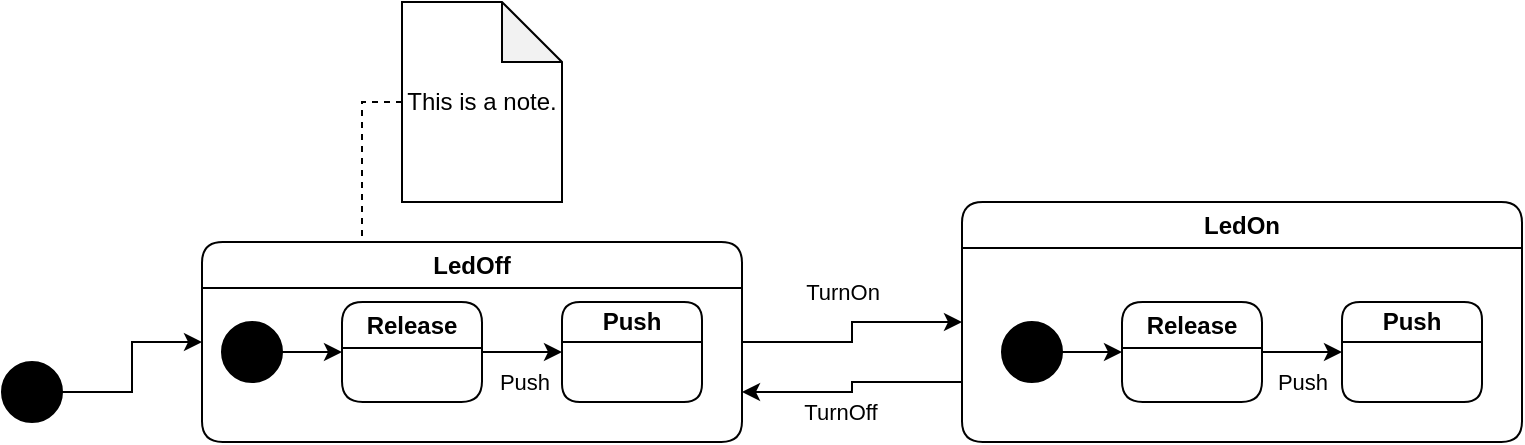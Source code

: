 <mxfile>
    <diagram id="3Aa49lHglVZ3ABnJkFck" name="Page 1">
        <mxGraphModel dx="1738" dy="1001" grid="1" gridSize="10" guides="1" tooltips="1" connect="1" arrows="1" fold="1" page="0" pageScale="1" pageWidth="827" pageHeight="1169" math="0" shadow="0">
            <root>
                <mxCell id="0"/>
                <mxCell id="1" parent="0"/>
                <mxCell id="EBAIrEwSQ_sO8G7dM4pI-14" style="edgeStyle=orthogonalEdgeStyle;rounded=0;orthogonalLoop=1;jettySize=auto;html=1;exitX=1;exitY=0.5;exitDx=0;exitDy=0;entryX=0;entryY=0.5;entryDx=0;entryDy=0;" parent="1" source="EBAIrEwSQ_sO8G7dM4pI-9" target="EBAIrEwSQ_sO8G7dM4pI-10" edge="1">
                    <mxGeometry relative="1" as="geometry"/>
                </mxCell>
                <object label="" type="initialstate" id="EBAIrEwSQ_sO8G7dM4pI-9">
                    <mxCell style="ellipse;whiteSpace=wrap;html=1;aspect=fixed;glass=0;sketch=0;fillColor=#000000;" parent="1" vertex="1">
                        <mxGeometry x="-600" y="100" width="30" height="30" as="geometry"/>
                    </mxCell>
                </object>
                <mxCell id="EBAIrEwSQ_sO8G7dM4pI-15" style="edgeStyle=orthogonalEdgeStyle;rounded=0;orthogonalLoop=1;jettySize=auto;html=1;exitX=1;exitY=0.5;exitDx=0;exitDy=0;entryX=0;entryY=0.5;entryDx=0;entryDy=0;" parent="1" source="EBAIrEwSQ_sO8G7dM4pI-10" target="EBAIrEwSQ_sO8G7dM4pI-12" edge="1">
                    <mxGeometry relative="1" as="geometry"/>
                </mxCell>
                <mxCell id="EBAIrEwSQ_sO8G7dM4pI-18" value="TurnOn" style="edgeLabel;html=1;align=center;verticalAlign=middle;resizable=0;points=[];" parent="EBAIrEwSQ_sO8G7dM4pI-15" vertex="1" connectable="0">
                    <mxGeometry x="0.311" y="1" relative="1" as="geometry">
                        <mxPoint x="-19" y="-14" as="offset"/>
                    </mxGeometry>
                </mxCell>
                <object label="LedOff" type="state" id="EBAIrEwSQ_sO8G7dM4pI-10">
                    <mxCell style="swimlane;rounded=1;whiteSpace=wrap;html=1;glass=0;sketch=0;" parent="1" vertex="1">
                        <mxGeometry x="-500" y="40" width="270" height="100" as="geometry"/>
                    </mxCell>
                </object>
                <mxCell id="19" style="edgeStyle=none;html=1;exitX=1;exitY=0.5;exitDx=0;exitDy=0;entryX=0;entryY=0.5;entryDx=0;entryDy=0;" edge="1" parent="EBAIrEwSQ_sO8G7dM4pI-10" source="15" target="16">
                    <mxGeometry relative="1" as="geometry"/>
                </mxCell>
                <mxCell id="20" value="Push" style="edgeLabel;html=1;align=center;verticalAlign=middle;resizable=0;points=[];" vertex="1" connectable="0" parent="19">
                    <mxGeometry x="-0.333" relative="1" as="geometry">
                        <mxPoint x="7" y="15" as="offset"/>
                    </mxGeometry>
                </mxCell>
                <object label="Release" type="state" id="15">
                    <mxCell style="swimlane;rounded=1;whiteSpace=wrap;html=1;glass=0;sketch=0;startSize=23;" vertex="1" parent="EBAIrEwSQ_sO8G7dM4pI-10">
                        <mxGeometry x="70" y="30" width="70" height="50" as="geometry"/>
                    </mxCell>
                </object>
                <object label="Push" type="state" id="16">
                    <mxCell style="swimlane;rounded=1;whiteSpace=wrap;html=1;glass=0;sketch=0;startSize=20;" vertex="1" parent="EBAIrEwSQ_sO8G7dM4pI-10">
                        <mxGeometry x="180" y="30" width="70" height="50" as="geometry"/>
                    </mxCell>
                </object>
                <mxCell id="18" style="edgeStyle=none;html=1;exitX=1;exitY=0.5;exitDx=0;exitDy=0;entryX=0;entryY=0.5;entryDx=0;entryDy=0;" edge="1" parent="EBAIrEwSQ_sO8G7dM4pI-10" source="17" target="15">
                    <mxGeometry relative="1" as="geometry"/>
                </mxCell>
                <object label="" type="initialstate" id="17">
                    <mxCell style="ellipse;whiteSpace=wrap;html=1;aspect=fixed;glass=0;sketch=0;fillColor=#000000;" vertex="1" parent="EBAIrEwSQ_sO8G7dM4pI-10">
                        <mxGeometry x="10" y="40" width="30" height="30" as="geometry"/>
                    </mxCell>
                </object>
                <mxCell id="EBAIrEwSQ_sO8G7dM4pI-16" style="edgeStyle=orthogonalEdgeStyle;rounded=0;orthogonalLoop=1;jettySize=auto;html=1;exitX=0;exitY=0.75;exitDx=0;exitDy=0;entryX=1;entryY=0.75;entryDx=0;entryDy=0;" parent="1" source="EBAIrEwSQ_sO8G7dM4pI-12" target="EBAIrEwSQ_sO8G7dM4pI-10" edge="1">
                    <mxGeometry relative="1" as="geometry">
                        <mxPoint x="-280" y="260" as="targetPoint"/>
                    </mxGeometry>
                </mxCell>
                <mxCell id="EBAIrEwSQ_sO8G7dM4pI-21" value="TurnOff" style="edgeLabel;html=1;align=center;verticalAlign=middle;resizable=0;points=[];" parent="EBAIrEwSQ_sO8G7dM4pI-16" vertex="1" connectable="0">
                    <mxGeometry x="-0.087" y="1" relative="1" as="geometry">
                        <mxPoint x="-9" y="14" as="offset"/>
                    </mxGeometry>
                </mxCell>
                <object label="LedOn" type="state" id="EBAIrEwSQ_sO8G7dM4pI-12">
                    <mxCell style="swimlane;rounded=1;whiteSpace=wrap;html=1;glass=0;sketch=0;startSize=23;container=1;" parent="1" vertex="1">
                        <mxGeometry x="-120" y="20" width="280" height="120" as="geometry"/>
                    </mxCell>
                </object>
                <mxCell id="6" style="edgeStyle=none;html=1;exitX=1;exitY=0.5;exitDx=0;exitDy=0;entryX=0;entryY=0.5;entryDx=0;entryDy=0;" parent="EBAIrEwSQ_sO8G7dM4pI-12" source="2" target="3" edge="1">
                    <mxGeometry relative="1" as="geometry"/>
                </mxCell>
                <mxCell id="12" value="Push" style="edgeLabel;html=1;align=center;verticalAlign=middle;resizable=0;points=[];" parent="6" vertex="1" connectable="0">
                    <mxGeometry x="-0.051" y="-1" relative="1" as="geometry">
                        <mxPoint x="1" y="14" as="offset"/>
                    </mxGeometry>
                </mxCell>
                <object label="Release" type="state" id="2">
                    <mxCell style="swimlane;rounded=1;whiteSpace=wrap;html=1;glass=0;sketch=0;startSize=23;" parent="EBAIrEwSQ_sO8G7dM4pI-12" vertex="1">
                        <mxGeometry x="80" y="50" width="70" height="50" as="geometry"/>
                    </mxCell>
                </object>
                <object label="Push" type="state" id="3">
                    <mxCell style="swimlane;rounded=1;whiteSpace=wrap;html=1;glass=0;sketch=0;startSize=20;" parent="EBAIrEwSQ_sO8G7dM4pI-12" vertex="1">
                        <mxGeometry x="190" y="50" width="70" height="50" as="geometry"/>
                    </mxCell>
                </object>
                <mxCell id="11" style="edgeStyle=none;html=1;exitX=1;exitY=0.5;exitDx=0;exitDy=0;entryX=0;entryY=0.5;entryDx=0;entryDy=0;" parent="EBAIrEwSQ_sO8G7dM4pI-12" source="8" target="2" edge="1">
                    <mxGeometry relative="1" as="geometry"/>
                </mxCell>
                <object label="" type="initialstate" id="8">
                    <mxCell style="ellipse;whiteSpace=wrap;html=1;aspect=fixed;glass=0;sketch=0;fillColor=#000000;" parent="EBAIrEwSQ_sO8G7dM4pI-12" vertex="1">
                        <mxGeometry x="20" y="60" width="30" height="30" as="geometry"/>
                    </mxCell>
                </object>
                <mxCell id="EBAIrEwSQ_sO8G7dM4pI-20" style="edgeStyle=orthogonalEdgeStyle;rounded=0;orthogonalLoop=1;jettySize=auto;html=1;exitX=0;exitY=0.5;exitDx=0;exitDy=0;exitPerimeter=0;entryX=0.5;entryY=0;entryDx=0;entryDy=0;endArrow=none;endFill=0;dashed=1;" parent="1" source="EBAIrEwSQ_sO8G7dM4pI-19" target="EBAIrEwSQ_sO8G7dM4pI-10" edge="1">
                    <mxGeometry relative="1" as="geometry"/>
                </mxCell>
                <object label="This is a note." type="note" id="EBAIrEwSQ_sO8G7dM4pI-19">
                    <mxCell style="shape=note;whiteSpace=wrap;html=1;backgroundOutline=1;darkOpacity=0.05;glass=0;sketch=0;fillColor=#ffffff;" parent="1" vertex="1">
                        <mxGeometry x="-400" y="-80" width="80" height="100" as="geometry"/>
                    </mxCell>
                </object>
            </root>
        </mxGraphModel>
    </diagram>
</mxfile>